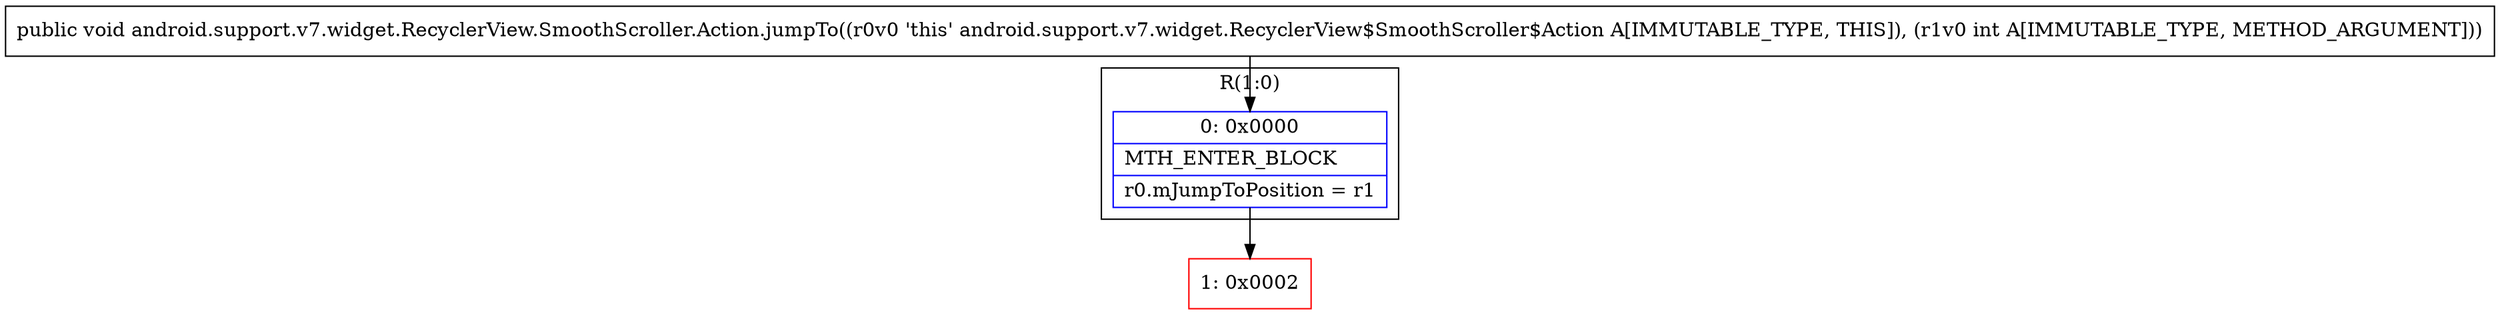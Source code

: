digraph "CFG forandroid.support.v7.widget.RecyclerView.SmoothScroller.Action.jumpTo(I)V" {
subgraph cluster_Region_1131035718 {
label = "R(1:0)";
node [shape=record,color=blue];
Node_0 [shape=record,label="{0\:\ 0x0000|MTH_ENTER_BLOCK\l|r0.mJumpToPosition = r1\l}"];
}
Node_1 [shape=record,color=red,label="{1\:\ 0x0002}"];
MethodNode[shape=record,label="{public void android.support.v7.widget.RecyclerView.SmoothScroller.Action.jumpTo((r0v0 'this' android.support.v7.widget.RecyclerView$SmoothScroller$Action A[IMMUTABLE_TYPE, THIS]), (r1v0 int A[IMMUTABLE_TYPE, METHOD_ARGUMENT])) }"];
MethodNode -> Node_0;
Node_0 -> Node_1;
}

